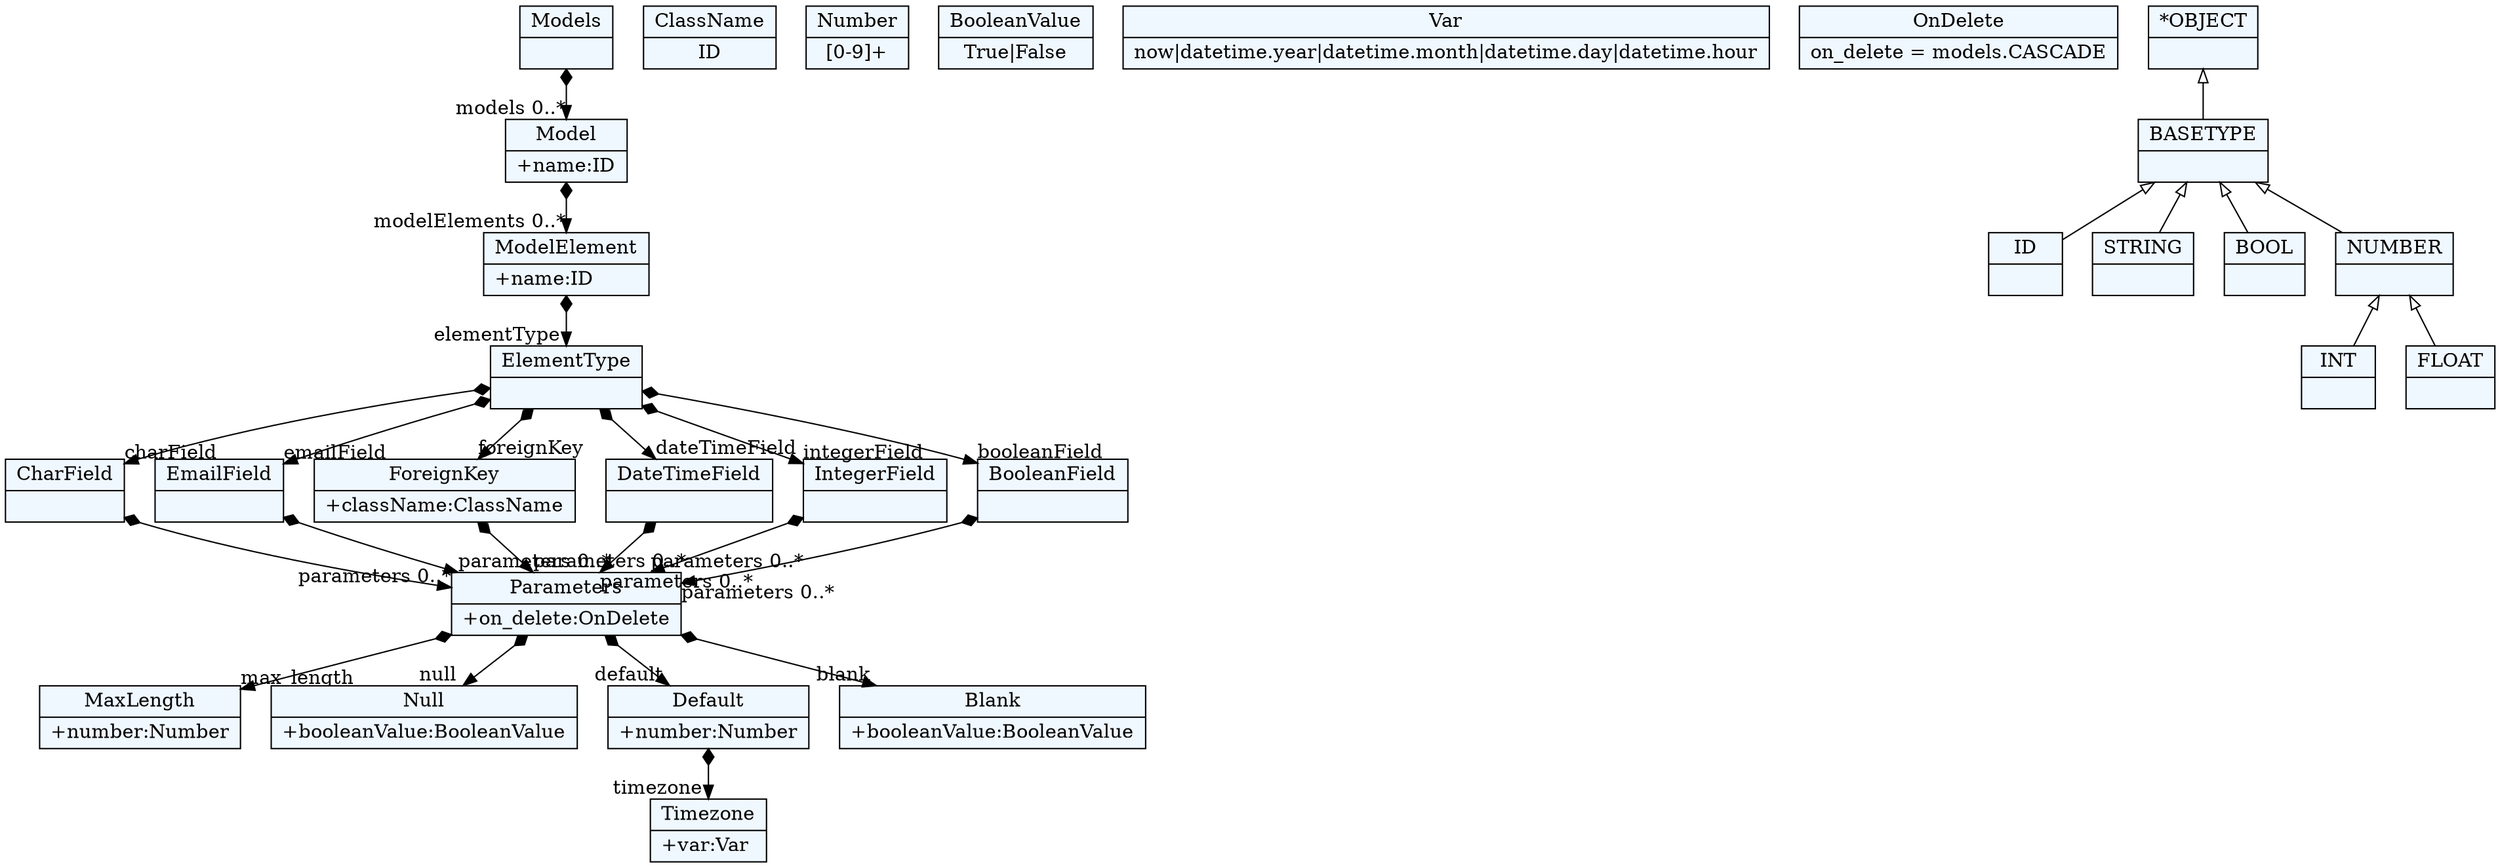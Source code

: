 
    digraph xtext {
    fontname = "Bitstream Vera Sans"
    fontsize = 8
    node[
        shape=record,
        style=filled,
        fillcolor=aliceblue
    ]
    nodesep = 0.3
    edge[dir=black,arrowtail=empty]


2678062902488 -> 2678062900600[arrowtail=diamond, dir=both, headlabel="models 0..*"]
2678062902488[ label="{Models|}"]

2678062900600 -> 2678062928920[arrowtail=diamond, dir=both, headlabel="modelElements 0..*"]
2678062900600[ label="{Model|+name:ID\l}"]

2678062928920 -> 2678062932696[arrowtail=diamond, dir=both, headlabel="elementType "]
2678062928920[ label="{ModelElement|+name:ID\l}"]

2678062932696 -> 2678062924200[arrowtail=diamond, dir=both, headlabel="charField "]
2678062932696 -> 2678062906264[arrowtail=diamond, dir=both, headlabel="emailField "]
2678062932696 -> 2678062908152[arrowtail=diamond, dir=both, headlabel="foreignKey "]
2678062932696 -> 2678062920424[arrowtail=diamond, dir=both, headlabel="dateTimeField "]
2678062932696 -> 2678062937416[arrowtail=diamond, dir=both, headlabel="integerField "]
2678062932696 -> 2678062923256[arrowtail=diamond, dir=both, headlabel="booleanField "]
2678062932696[ label="{ElementType|}"]

2678062924200 -> 2678062925144[arrowtail=diamond, dir=both, headlabel="parameters 0..*"]
2678062924200[ label="{CharField|}"]

2678062906264 -> 2678062925144[arrowtail=diamond, dir=both, headlabel="parameters 0..*"]
2678062906264[ label="{EmailField|}"]

2678062908152 -> 2678062925144[arrowtail=diamond, dir=both, headlabel="parameters 0..*"]
2678062908152[ label="{ForeignKey|+className:ClassName\l}"]

2678062927976[ label="{ClassName|ID}"]

2678062920424 -> 2678062925144[arrowtail=diamond, dir=both, headlabel="parameters 0..*"]
2678062920424[ label="{DateTimeField|}"]

2678062937416 -> 2678062925144[arrowtail=diamond, dir=both, headlabel="parameters 0..*"]
2678062937416[ label="{IntegerField|}"]

2678062923256 -> 2678062925144[arrowtail=diamond, dir=both, headlabel="parameters 0..*"]
2678062923256[ label="{BooleanField|}"]

2678062925144 -> 2678062916648[arrowtail=diamond, dir=both, headlabel="max_length "]
2678062925144 -> 2678062938360[arrowtail=diamond, dir=both, headlabel="null "]
2678062925144 -> 2678062926088[arrowtail=diamond, dir=both, headlabel="default "]
2678062925144 -> 2678062941192[arrowtail=diamond, dir=both, headlabel="blank "]
2678062925144[ label="{Parameters|+on_delete:OnDelete\l}"]

2678062916648[ label="{MaxLength|+number:Number\l}"]

2678062926088 -> 2678062914760[arrowtail=diamond, dir=both, headlabel="timezone "]
2678062926088[ label="{Default|+number:Number\l}"]

2678062933640[ label="{Number|[0-9]+}"]

2678062938360[ label="{Null|+booleanValue:BooleanValue\l}"]

2678062941192[ label="{Blank|+booleanValue:BooleanValue\l}"]

2678062944024[ label="{BooleanValue|True\|False}"]

2678062914760[ label="{Timezone|+var:Var\l}"]

2678062947800[ label="{Var|now\|datetime.year\|datetime.month\|datetime.day\|datetime.hour}"]

2678062948744[ label="{OnDelete|on_delete = models.CASCADE}"]

2678063005384[ label="{ID|}"]

2678063013880[ label="{STRING|}"]

2678063019544[ label="{BOOL|}"]

2678063028984[ label="{INT|}"]

2678063022376[ label="{FLOAT|}"]

2678063025208[ label="{NUMBER|}"]
2678063025208 -> 2678063022376 [dir=back]
2678063025208 -> 2678063028984 [dir=back]

2678062921368[ label="{BASETYPE|}"]
2678062921368 -> 2678063025208 [dir=back]
2678062921368 -> 2678063019544 [dir=back]
2678062921368 -> 2678063005384 [dir=back]
2678062921368 -> 2678063013880 [dir=back]

2678062929864[ label="{*OBJECT|}"]
2678062929864 -> 2678062921368 [dir=back]


}
